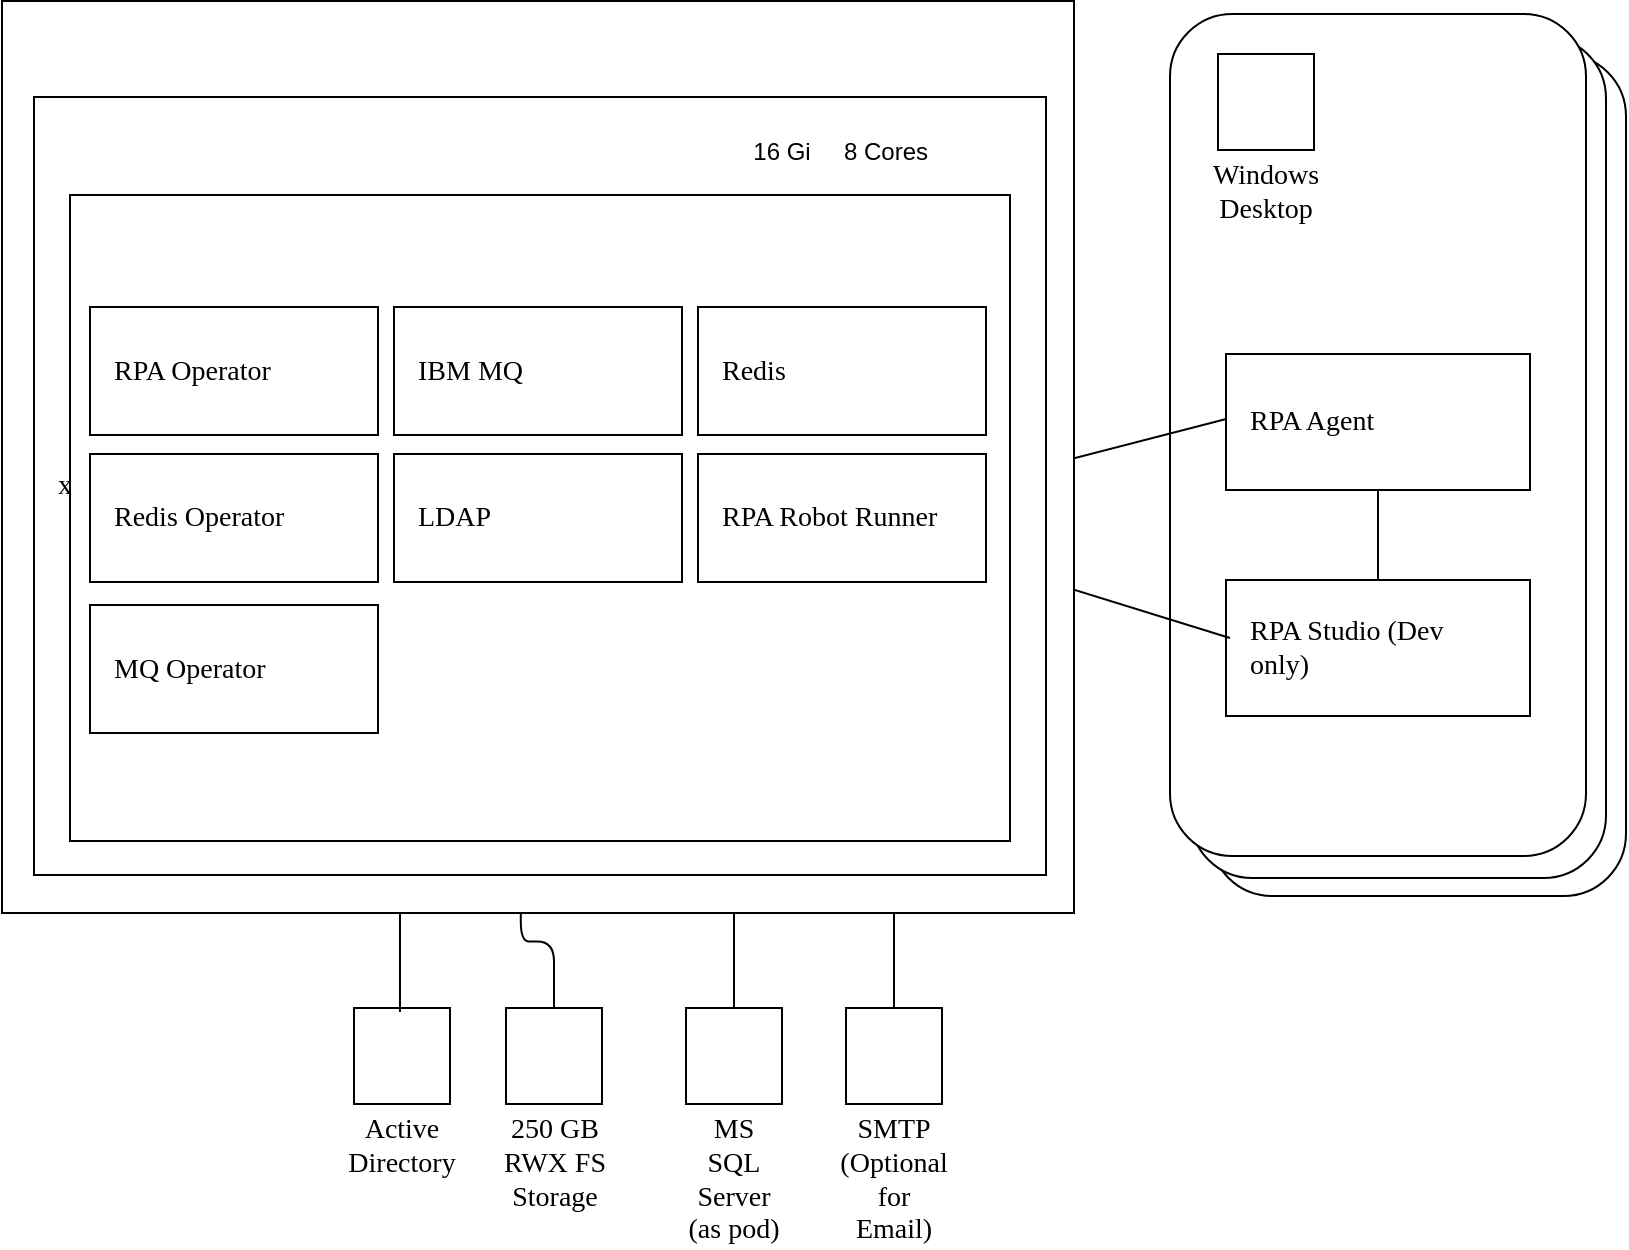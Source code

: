 ﻿<mxGraphModel dx="1116" dy="579" grid="1" gridSize="8" guides="1" tooltips="1" connect="1" arrows="1" fold="1" page="1" pageScale="1" pageWidth="1169" pageHeight="827" background="#ffffff"><root><MiscDiagram modelType="MiscDiagram" lastModifiedUserId="dbush@ibm.com" description="" lastModified="2022-01-26T00:45:27Z" _id="miscdiagram_Hyn1rXY4t" label="RPA on OCP" id="0"><mxCell/></MiscDiagram><mxCell id="1" parent="0"/><mxCell id="miscdiagram_Hyn1rXY4t_23dyTaMRE6i8" value="" style="rounded=1;whiteSpace=wrap;html=1;" vertex="1" parent="1"><mxGeometry x="620" y="59" width="208" height="421" as="geometry"/></mxCell><mxCell id="miscdiagram_Hyn1rXY4t_33dyTaMRZ9v4" value="" style="rounded=1;whiteSpace=wrap;html=1;" vertex="1" parent="1"><mxGeometry x="610" y="50" width="208" height="421" as="geometry"/></mxCell><UserObject placeholders="1" label="MS SQL Server (as pod)" Icon-Name="data--base" id="miscdiagram_Hyn1rXY4t_43dyTaMR7ND2"><mxCell style="shape=mxgraph.ibm2mondrian.base;shapeType=ln;shapeLayout=collapsed;colorFamily=cyan;colorBackground=noColor:noColor;html=1;whiteSpace=wrap;metaEdit=1;strokeWidth=1;collapsible=0;recursiveResize=0;expand=0;fontFamily=IBM Plex Sans;fontColor=#000000;fontSize=14;image=;verticalAlign=top;align=center;spacing=0;spacingLeft=0;spacingRight=0;spacingTop=0;spacingBottom=0;verticalLabelPosition=bottom;labelPosition=center;positionText=bottom;container=1" vertex="1" parent="1"><mxGeometry x="358" y="536" width="48" height="48" as="geometry"/></mxCell></UserObject><UserObject placeholders="1" label="SMTP (Optional for Email)" Icon-Name="ibm-cloud--internet-services" id="miscdiagram_Hyn1rXY4t_53dyTaMRAY5K"><mxCell style="shape=mxgraph.ibm2mondrian.base;shapeType=pn;shapeLayout=collapsed;colorFamily=blue;colorBackground=noColor:noColor;html=1;whiteSpace=wrap;metaEdit=1;strokeWidth=1;collapsible=0;recursiveResize=0;expand=0;fontFamily=IBM Plex Sans;fontColor=#000000;fontSize=14;image=;verticalAlign=top;align=center;spacing=0;spacingLeft=0;spacingRight=0;spacingTop=0;spacingBottom=0;verticalLabelPosition=bottom;labelPosition=center;positionText=bottom;container=1" vertex="1" parent="1"><mxGeometry x="438" y="536" width="48" height="48" as="geometry"/></mxCell></UserObject><mxCell id="miscdiagram_Hyn1rXY4t_63dyTaMRhkqC" value="" style="endArrow=none;html=1;jumpStyle=arc;jumpSize=8;rounded=1;edgeStyle=orthogonalEdgeStyle;" edge="1" parent="1" source="miscdiagram_Hyn1rXY4t_43dyTaMR7ND2" target="miscdiagram_Hyn1rXY4t_263dyTaMRcZLZ"><mxGeometry width="50" height="50" relative="1" as="geometry"><mxPoint x="-42" y="603" as="sourcePoint"/><mxPoint x="8" y="553" as="targetPoint"/></mxGeometry></mxCell><UserObject placeholders="1" label="250 GB RWX FS Storage" Icon-Name="block-storage--alt" id="miscdiagram_Hyn1rXY4t_73dyTaMRvDEL"><mxCell style="shape=mxgraph.ibm2mondrian.base;shapeType=ln;shapeLayout=collapsed;colorFamily=cyan;colorBackground=noColor:noColor;html=1;whiteSpace=wrap;metaEdit=1;strokeWidth=1;collapsible=0;recursiveResize=0;expand=0;fontFamily=IBM Plex Sans;fontColor=#000000;fontSize=14;image=;verticalAlign=top;align=center;spacing=0;spacingLeft=0;spacingRight=0;spacingTop=0;spacingBottom=0;verticalLabelPosition=bottom;labelPosition=center;positionText=bottom;container=1;labelWidth=71;" vertex="1" parent="1"><mxGeometry x="268" y="536" width="48" height="48" as="geometry"/></mxCell></UserObject><mxCell id="miscdiagram_Hyn1rXY4t_83dyTaMRduQT" value="" style="rounded=1;whiteSpace=wrap;html=1;" vertex="1" parent="1"><mxGeometry x="600" y="39" width="208" height="421" as="geometry"/></mxCell><UserObject placeholders="1" label="Windows Desktop" Icon-Name="virtual-desktop" id="miscdiagram_Hyn1rXY4t_93dyTaMRp3Ac"><mxCell style="shape=mxgraph.ibm2mondrian.base;shapeType=ln;shapeLayout=collapsed;colorFamily=magenta;colorBackground=noColor:noColor;html=1;whiteSpace=wrap;metaEdit=1;strokeWidth=1;collapsible=0;recursiveResize=0;expand=0;fontFamily=IBM Plex Sans;fontColor=#000000;fontSize=14;image=;verticalAlign=top;align=center;spacing=0;spacingLeft=0;spacingRight=0;spacingTop=0;spacingBottom=0;verticalLabelPosition=bottom;labelPosition=center;positionText=bottom;container=1" vertex="1" parent="1"><mxGeometry x="624" y="59" width="48" height="48" as="geometry"/></mxCell></UserObject><UserObject placeholders="1" label="RPA Studio (Dev only)" Icon-Name="cube" id="miscdiagram_Hyn1rXY4t_103dyTaMR3QdZ"><mxCell style="shape=mxgraph.ibm2mondrian.base;shapeType=lg;shapeLayout=expanded;colorFamily=green;colorBackground=noColor:noColor;html=1;whiteSpace=wrap;metaEdit=1;strokeWidth=1;collapsible=0;recursiveResize=0;expand=0;fontFamily=IBM Plex Sans;fontColor=#000000;fontSize=14;image=;verticalAlign=middle;align=left;spacing=0;spacingLeft=12;spacingRight=16;spacingTop=0;spacingBottom=0;container=1" vertex="1" parent="1"><mxGeometry x="628" y="322" width="152" height="68" as="geometry"/></mxCell></UserObject><mxCell id="miscdiagram_Hyn1rXY4t_113dyTaMRILZM" value="" style="endArrow=none;html=1;jumpStyle=arc;jumpSize=8;rounded=1;entryX=0.039;entryY=0.456;entryPerimeter=0;" edge="1" parent="1" source="miscdiagram_Hyn1rXY4t_263dyTaMRcZLZ" target="miscdiagram_Hyn1rXY4t_133dyTaMRUIeD"><mxGeometry width="50" height="50" relative="1" as="geometry"><mxPoint x="734" y="581" as="sourcePoint"/><mxPoint x="734" y="423" as="targetPoint"/></mxGeometry></mxCell><UserObject placeholders="1" label="Active Directory" Icon-Name="application" id="miscdiagram_Hyn1rXY4t_123dyTaMRwuA7"><mxCell style="shape=mxgraph.ibm2mondrian.base;shapeType=ln;shapeLayout=collapsed;colorFamily=purple;colorBackground=noColor:noColor;html=1;whiteSpace=wrap;metaEdit=1;strokeWidth=1;collapsible=0;recursiveResize=0;expand=0;fontFamily=IBM Plex Sans;fontColor=#000000;fontSize=14;image=;verticalAlign=top;align=center;spacing=0;spacingLeft=0;spacingRight=0;spacingTop=0;spacingBottom=0;verticalLabelPosition=bottom;labelPosition=center;positionText=bottom;container=1" vertex="1" parent="1"><mxGeometry x="192" y="536" width="48" height="48" as="geometry"/></mxCell></UserObject><UserObject placeholders="1" label="RPA Agent" Icon-Name="cube" _id="userobject_34ifwNIt970" id="miscdiagram_Hyn1rXY4t_133dyTaMRUIeD"><mxCell style="shape=mxgraph.ibm2mondrian.base;shapeType=lg;shapeLayout=expanded;colorFamily=green;colorBackground=noColor:noColor;html=1;whiteSpace=wrap;metaEdit=1;strokeWidth=1;collapsible=0;recursiveResize=0;expand=0;fontFamily=IBM Plex Sans;fontColor=#000000;fontSize=14;image=;verticalAlign=middle;align=left;spacing=0;spacingLeft=12;spacingRight=16;spacingTop=0;spacingBottom=0;container=1" vertex="1" parent="1"><mxGeometry x="628" y="209" width="152" height="68" as="geometry"/></mxCell></UserObject><mxCell id="miscdiagram_Hyn1rXY4t_143dyTaMR114Z" value="" style="endArrow=none;html=1;jumpStyle=arc;jumpSize=8;rounded=1;entryX=0.013;entryY=0.426;entryPerimeter=0;" edge="1" parent="1" source="miscdiagram_Hyn1rXY4t_263dyTaMRcZLZ" target="miscdiagram_Hyn1rXY4t_103dyTaMR3QdZ"><mxGeometry width="50" height="50" relative="1" as="geometry"><mxPoint x="686" y="677" as="sourcePoint"/><mxPoint x="736" y="627" as="targetPoint"/></mxGeometry></mxCell><mxCell id="miscdiagram_Hyn1rXY4t_153dyTaMRDIzZ" value="" style="endArrow=none;html=1;jumpStyle=arc;jumpSize=8;rounded=1;" edge="1" parent="1" source="miscdiagram_Hyn1rXY4t_133dyTaMRUIeD" target="miscdiagram_Hyn1rXY4t_103dyTaMR3QdZ"><mxGeometry width="50" height="50" relative="1" as="geometry"><mxPoint x="568" y="475" as="sourcePoint"/><mxPoint x="618" y="425" as="targetPoint"/></mxGeometry></mxCell><mxCell id="miscdiagram_Hyn1rXY4t_163dyTaMRMIcu" value="" style="endArrow=none;html=1;jumpStyle=arc;jumpSize=8;rounded=1;entryX=0.556;entryY=1;entryPerimeter=0;exitX=0.479;exitY=0.042;exitPerimeter=0;edgeStyle=orthogonalEdgeStyle;" edge="1" parent="1" source="miscdiagram_Hyn1rXY4t_123dyTaMRwuA7" target="miscdiagram_Hyn1rXY4t_273dyTaMRa3dY"><mxGeometry width="50" height="50" relative="1" as="geometry"><mxPoint x="254" y="637" as="sourcePoint"/><mxPoint x="304" y="587" as="targetPoint"/></mxGeometry></mxCell><mxCell id="miscdiagram_Hyn1rXY4t_173dyTaMRS0W8" style="edgeStyle=orthogonalEdgeStyle;rounded=1;orthogonalLoop=1;jettySize=auto;html=1;jumpStyle=arc;jumpSize=8;entryX=0.6;entryY=1;entryDx=0;entryDy=0;entryPerimeter=0;endArrow=none;endFill=0;" edge="1" parent="1" source="miscdiagram_Hyn1rXY4t_53dyTaMRAY5K" target="miscdiagram_Hyn1rXY4t_263dyTaMRcZLZ"><mxGeometry relative="1" as="geometry"/></mxCell><mxCell id="miscdiagram_Hyn1rXY4t_183dyTaMRJc8t" style="edgeStyle=orthogonalEdgeStyle;rounded=1;orthogonalLoop=1;jettySize=auto;html=1;jumpStyle=arc;jumpSize=8;entryX=0.481;entryY=1.008;entryDx=0;entryDy=0;entryPerimeter=0;endArrow=none;endFill=0;" edge="1" parent="1" source="miscdiagram_Hyn1rXY4t_73dyTaMRvDEL" target="miscdiagram_Hyn1rXY4t_203dyTaMRP7Kk"><mxGeometry relative="1" as="geometry"/></mxCell><UserObject placeholders="1" label="&lt;span style=&quot;font-family: &amp;#34;ibm plex sans&amp;#34;&quot;&gt;OpenShift 4.7-4.8 Cluster&lt;/span&gt;" Icon-Name="logo--openshift" id="miscdiagram_Hyn1rXY4t_193dyTaMRdqtR"><mxCell style="shape=mxgraph.ibm2mondrian.base;shapeType=pg;shapeLayout=expanded;colorFamily=green;colorBackground=noColor:noColor;strokeWidth=1;html=1;whiteSpace=wrap;metaEdit=1;collapsible=0;recursiveResize=0;expand=0;fontFamily=IBM Plex Sans SmBld;fontColor=#000000;fontSize=14;image=;verticalAlign=middle;align=left;spacing=0;spacingLeft=16;spacingRight=16;spacingTop=0;spacingBottom=0;container=1" vertex="1" parent="1"><mxGeometry x="16" y="32.5" width="536" height="456" as="geometry"/></mxCell></UserObject><UserObject placeholders="1" label="x86 Worker Node (3)" Icon-Name="cloud-services" _id="userobject_36i7iYzmzx2" id="miscdiagram_Hyn1rXY4t_203dyTaMRP7Kk"><mxCell style="shape=mxgraph.ibm2mondrian.base;shapeType=lg;shapeLayout=expanded;colorFamily=blue;colorBackground=noColor:noColor;html=1;whiteSpace=wrap;metaEdit=1;strokeWidth=1;collapsible=0;recursiveResize=0;expand=0;fontFamily=IBM Plex Sans;fontColor=#000000;fontSize=14;image=;verticalAlign=middle;align=left;spacing=0;spacingLeft=12;spacingRight=16;spacingTop=0;spacingBottom=0;container=1" vertex="1" parent="miscdiagram_Hyn1rXY4t_193dyTaMRdqtR"><mxGeometry x="16" y="48" width="506" height="389" as="geometry"/></mxCell></UserObject><mxCell id="miscdiagram_Hyn1rXY4t_213dyTaMRJDlO" value="16 Gi" style="text;html=1;strokeColor=none;fillColor=none;align=center;verticalAlign=middle;whiteSpace=wrap;rounded=0;" vertex="1" parent="miscdiagram_Hyn1rXY4t_203dyTaMRP7Kk"><mxGeometry x="354" y="17" width="40" height="20" as="geometry"/></mxCell><mxCell id="miscdiagram_Hyn1rXY4t_223dyTaMRIYc8" value="8 Cores" style="text;html=1;strokeColor=none;fillColor=none;align=center;verticalAlign=middle;whiteSpace=wrap;rounded=0;" vertex="1" parent="miscdiagram_Hyn1rXY4t_203dyTaMRP7Kk"><mxGeometry x="402" y="17" width="48" height="20" as="geometry"/></mxCell><UserObject placeholders="1" label="RPA Namespace" Icon-Name="border--none" id="miscdiagram_Hyn1rXY4t_233dyTaMRQRGg"><mxCell style="shape=mxgraph.ibm2mondrian.base;shapeType=lg;shapeLayout=expanded;colorFamily=green;colorBackground=noColor:noColor;html=1;whiteSpace=wrap;metaEdit=1;strokeWidth=1;collapsible=0;recursiveResize=0;expand=0;fontFamily=IBM Plex Sans;fontColor=#000000;fontSize=14;image=;verticalAlign=middle;align=left;spacing=0;spacingLeft=12;spacingRight=16;spacingTop=0;spacingBottom=0;container=1" vertex="1" parent="miscdiagram_Hyn1rXY4t_203dyTaMRP7Kk"><mxGeometry x="18" y="49" width="470" height="323" as="geometry"/></mxCell></UserObject><UserObject placeholders="1" label="IBM MQ" Icon-Name="cube" _id="userobject_32Uk0eSDdvN" id="miscdiagram_Hyn1rXY4t_243dyTaMRYpFT"><mxCell style="shape=mxgraph.ibm2mondrian.base;shapeType=lg;shapeLayout=expanded;colorFamily=green;colorBackground=noColor:noColor;html=1;whiteSpace=wrap;metaEdit=1;strokeWidth=1;collapsible=0;recursiveResize=0;expand=0;fontFamily=IBM Plex Sans;fontColor=#000000;fontSize=14;image=;verticalAlign=middle;align=left;spacing=0;spacingLeft=12;spacingRight=16;spacingTop=0;spacingBottom=0;container=1" vertex="1" parent="miscdiagram_Hyn1rXY4t_233dyTaMRQRGg"><mxGeometry x="162" y="56" width="144" height="64" as="geometry"/></mxCell></UserObject><UserObject placeholders="1" label="Redis" Icon-Name="cube" _id="userobject_32Uk57xUjQN" id="miscdiagram_Hyn1rXY4t_253dyTaMR4eEF"><mxCell style="shape=mxgraph.ibm2mondrian.base;shapeType=lg;shapeLayout=expanded;colorFamily=green;colorBackground=noColor:noColor;html=1;whiteSpace=wrap;metaEdit=1;strokeWidth=1;collapsible=0;recursiveResize=0;expand=0;fontFamily=IBM Plex Sans;fontColor=#000000;fontSize=14;image=;verticalAlign=middle;align=left;spacing=0;spacingLeft=12;spacingRight=16;spacingTop=0;spacingBottom=0;container=1" vertex="1" parent="miscdiagram_Hyn1rXY4t_233dyTaMRQRGg"><mxGeometry x="314" y="56" width="144" height="64" as="geometry"/></mxCell></UserObject><UserObject placeholders="1" label="RPA Robot Runner" Icon-Name="cube" _id="userobject_32UdcglKTdE" id="miscdiagram_Hyn1rXY4t_263dyTaMRcZLZ"><mxCell style="shape=mxgraph.ibm2mondrian.base;shapeType=lg;shapeLayout=expanded;colorFamily=green;colorBackground=noColor:noColor;html=1;whiteSpace=wrap;metaEdit=1;strokeWidth=1;collapsible=0;recursiveResize=0;expand=0;fontFamily=IBM Plex Sans;fontColor=#000000;fontSize=14;image=;verticalAlign=middle;align=left;spacing=0;spacingLeft=12;spacingRight=16;spacingTop=0;spacingBottom=0;container=1" vertex="1" parent="miscdiagram_Hyn1rXY4t_233dyTaMRQRGg"><mxGeometry x="314" y="129.5" width="144" height="64" as="geometry"/></mxCell></UserObject><UserObject placeholders="1" label="LDAP" Icon-Name="cube" _id="userobject_34idkg7VEpK" id="miscdiagram_Hyn1rXY4t_273dyTaMRa3dY"><mxCell style="shape=mxgraph.ibm2mondrian.base;shapeType=lg;shapeLayout=expanded;colorFamily=green;colorBackground=noColor:noColor;html=1;whiteSpace=wrap;metaEdit=1;strokeWidth=1;collapsible=0;recursiveResize=0;expand=0;fontFamily=IBM Plex Sans;fontColor=#000000;fontSize=14;image=;verticalAlign=middle;align=left;spacing=0;spacingLeft=12;spacingRight=16;spacingTop=0;spacingBottom=0;container=1" vertex="1" parent="miscdiagram_Hyn1rXY4t_233dyTaMRQRGg"><mxGeometry x="162" y="129.5" width="144" height="64" as="geometry"/></mxCell></UserObject><UserObject placeholders="1" label="RPA Operator" Icon-Name="cube" _id="userobject_34iesXgsAHN" id="miscdiagram_Hyn1rXY4t_283dyTaMRTEYz"><mxCell style="shape=mxgraph.ibm2mondrian.base;shapeType=lg;shapeLayout=expanded;colorFamily=green;colorBackground=noColor:noColor;html=1;whiteSpace=wrap;metaEdit=1;strokeWidth=1;collapsible=0;recursiveResize=0;expand=0;fontFamily=IBM Plex Sans;fontColor=#000000;fontSize=14;image=;verticalAlign=middle;align=left;spacing=0;spacingLeft=12;spacingRight=16;spacingTop=0;spacingBottom=0;container=1" vertex="1" parent="miscdiagram_Hyn1rXY4t_233dyTaMRQRGg"><mxGeometry x="10" y="56" width="144" height="64" as="geometry"/></mxCell></UserObject><UserObject placeholders="1" label="Redis Operator" Icon-Name="cube" _id="userobject_34ig5zLbHcS" id="miscdiagram_Hyn1rXY4t_293dyTaMRLlik"><mxCell style="shape=mxgraph.ibm2mondrian.base;shapeType=lg;shapeLayout=expanded;colorFamily=green;colorBackground=noColor:noColor;html=1;whiteSpace=wrap;metaEdit=1;strokeWidth=1;collapsible=0;recursiveResize=0;expand=0;fontFamily=IBM Plex Sans;fontColor=#000000;fontSize=14;image=;verticalAlign=middle;align=left;spacing=0;spacingLeft=12;spacingRight=16;spacingTop=0;spacingBottom=0;container=1" vertex="1" parent="miscdiagram_Hyn1rXY4t_233dyTaMRQRGg"><mxGeometry x="10" y="129.5" width="144" height="64" as="geometry"/></mxCell></UserObject><UserObject placeholders="1" label="MQ Operator" Icon-Name="cube" _id="userobject_34iga6Qsryc" id="miscdiagram_Hyn1rXY4t_303dyTaMRu5nh"><mxCell style="shape=mxgraph.ibm2mondrian.base;shapeType=lg;shapeLayout=expanded;colorFamily=green;colorBackground=noColor:noColor;html=1;whiteSpace=wrap;metaEdit=1;strokeWidth=1;collapsible=0;recursiveResize=0;expand=0;fontFamily=IBM Plex Sans;fontColor=#000000;fontSize=14;image=;verticalAlign=middle;align=left;spacing=0;spacingLeft=12;spacingRight=16;spacingTop=0;spacingBottom=0;container=1" vertex="1" parent="miscdiagram_Hyn1rXY4t_233dyTaMRQRGg"><mxGeometry x="10" y="205" width="144" height="64" as="geometry"/></mxCell></UserObject></root></mxGraphModel>
